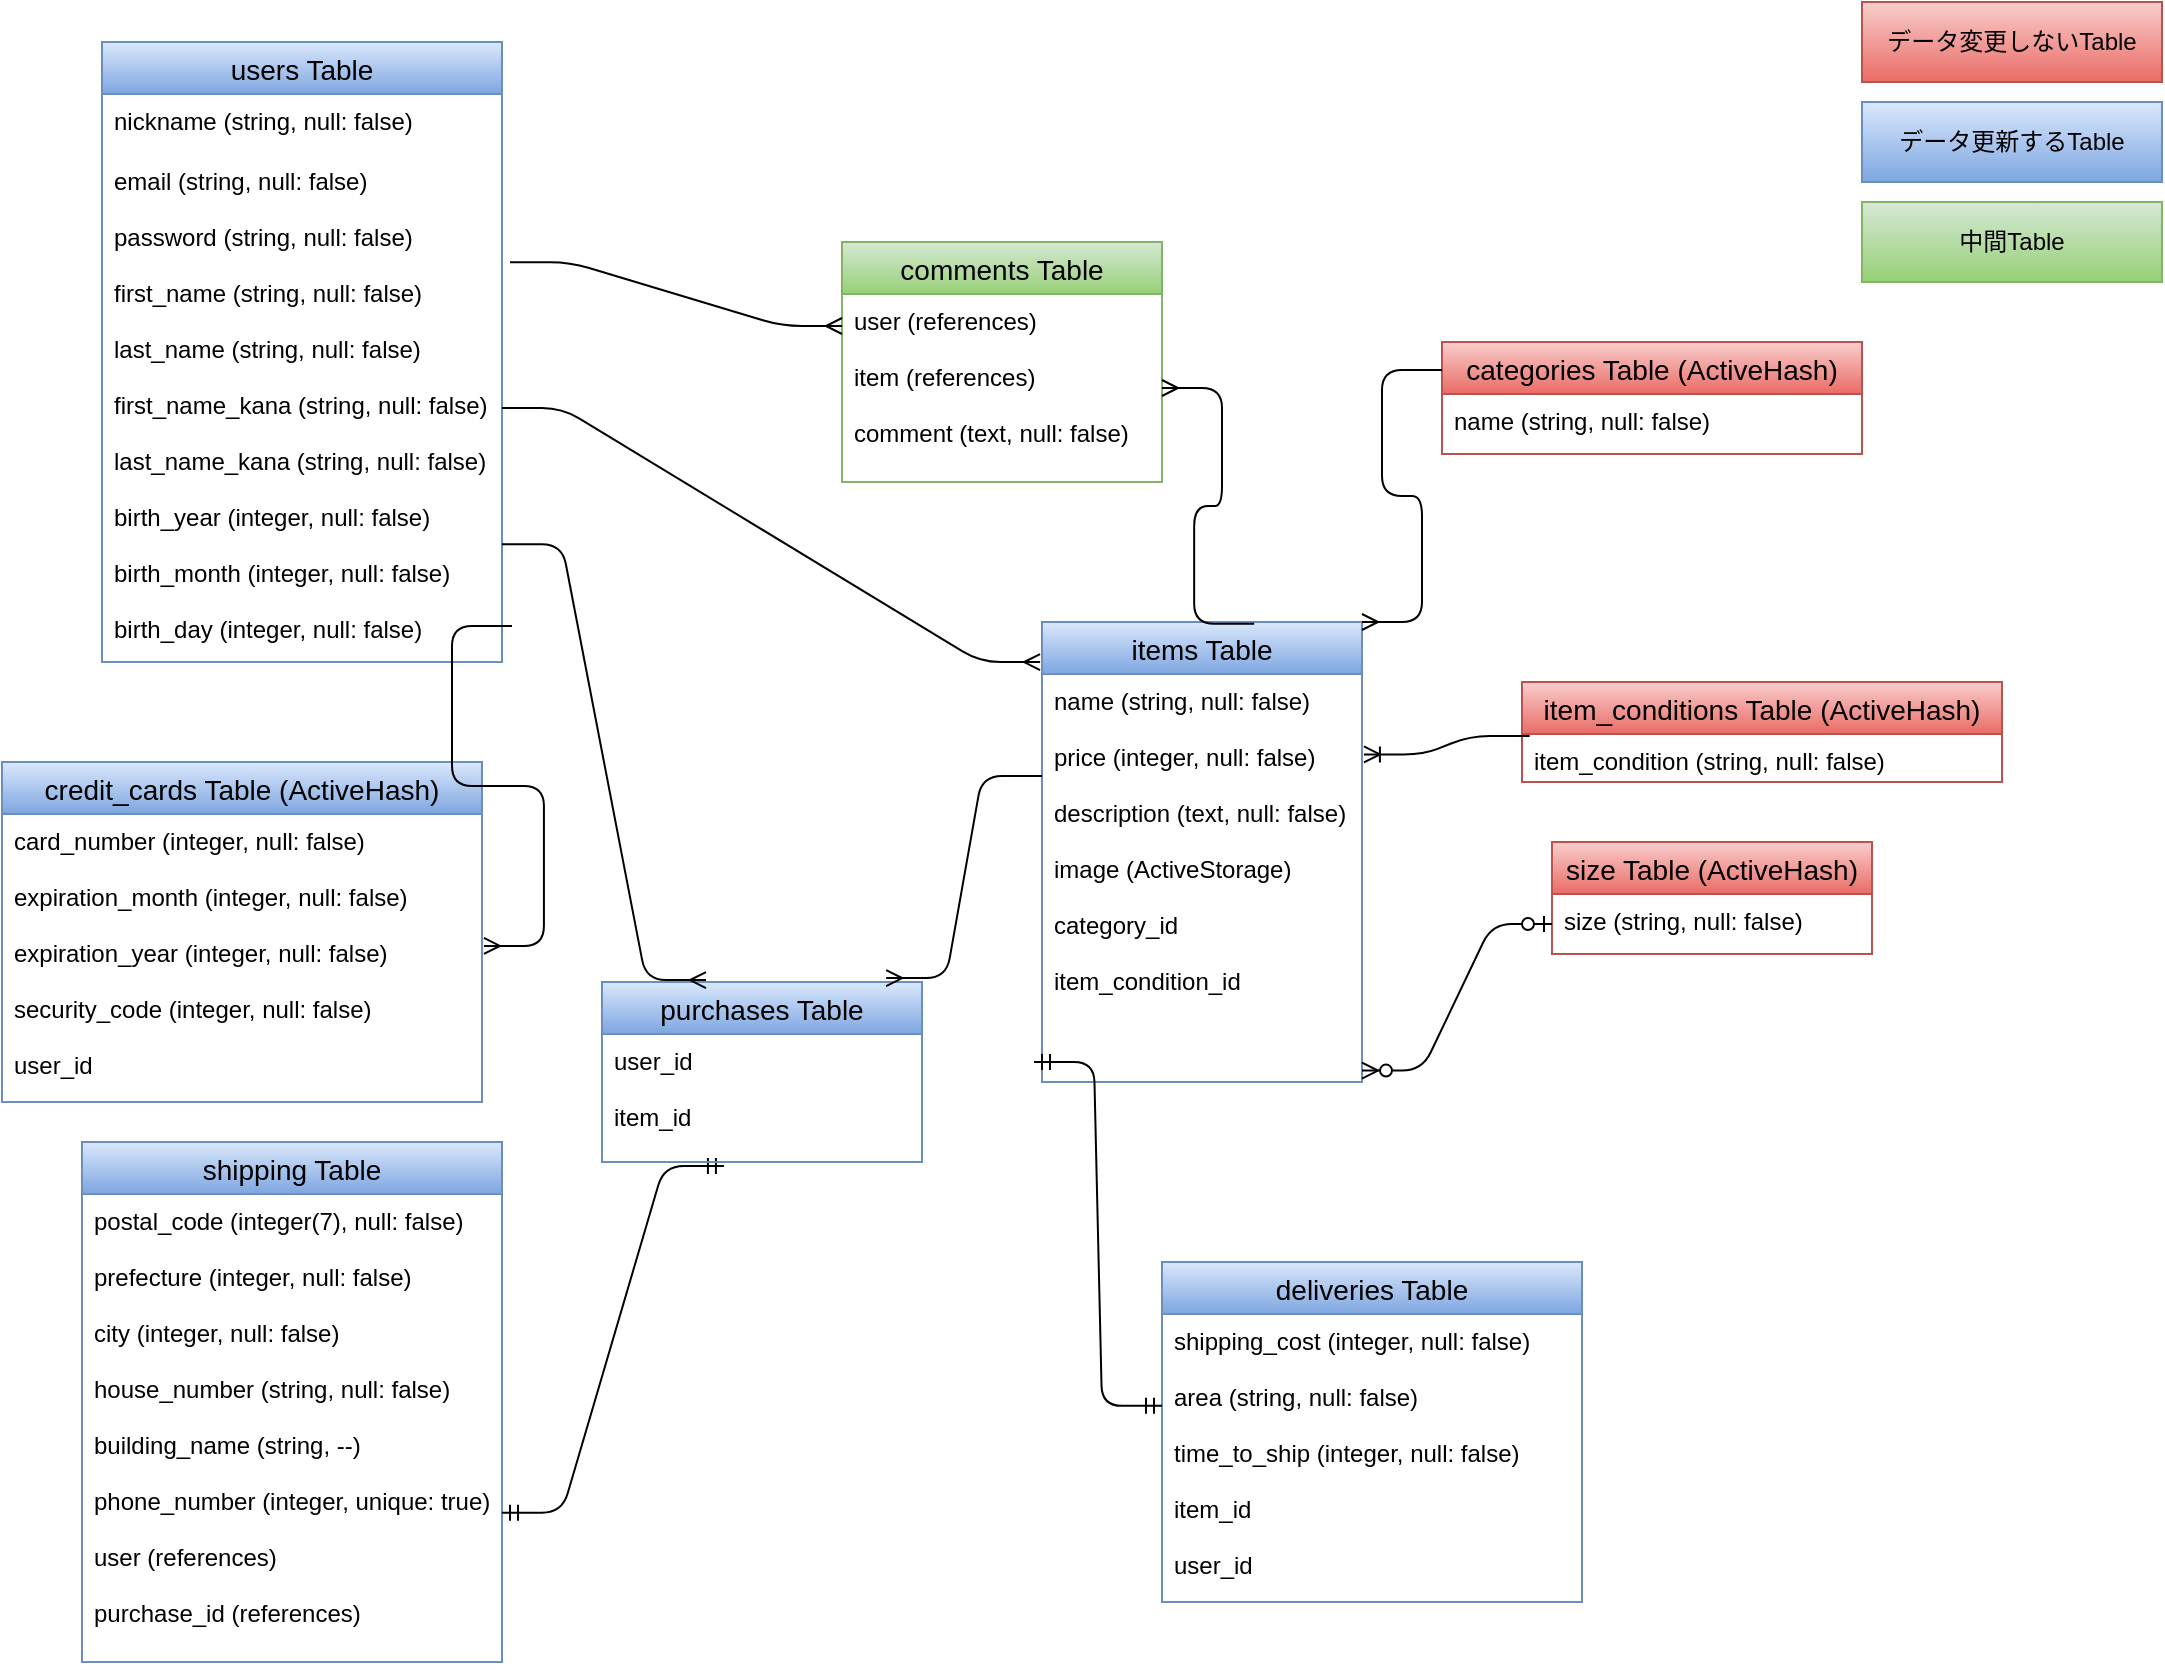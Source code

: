 <mxfile version="13.10.0" type="embed">
    <diagram id="X_GIdvawd6Lpmp83fjYa" name="ページ1">
        <mxGraphModel dx="1208" dy="860" grid="1" gridSize="10" guides="1" tooltips="1" connect="1" arrows="1" fold="1" page="1" pageScale="1" pageWidth="850" pageHeight="1100" math="0" shadow="0">
            <root>
                <mxCell id="0"/>
                <mxCell id="1" parent="0"/>
                <mxCell id="19" value="users Table" style="swimlane;fontStyle=0;childLayout=stackLayout;horizontal=1;startSize=26;horizontalStack=0;resizeParent=1;resizeParentMax=0;resizeLast=0;collapsible=1;marginBottom=0;align=center;fontSize=14;strokeColor=#6c8ebf;gradientColor=#7ea6e0;fillColor=#dae8fc;" parent="1" vertex="1">
                    <mxGeometry x="70" y="50" width="200" height="310" as="geometry"/>
                </mxCell>
                <mxCell id="20" value="nickname (string, null: false)" style="text;strokeColor=none;fillColor=none;spacingLeft=4;spacingRight=4;overflow=hidden;rotatable=0;points=[[0,0.5],[1,0.5]];portConstraint=eastwest;fontSize=12;" parent="19" vertex="1">
                    <mxGeometry y="26" width="200" height="30" as="geometry"/>
                </mxCell>
                <mxCell id="22" value="email (string, null: false)&#10;&#10;password (string, null: false)&#10;&#10;first_name (string, null: false)&#10;&#10;last_name (string, null: false)&#10;&#10;first_name_kana (string, null: false)&#10;&#10;last_name_kana (string, null: false)&#10;&#10;birth_year (integer, null: false)&#10;&#10;birth_month (integer, null: false)&#10;&#10;birth_day (integer, null: false)&#10;&#10;" style="text;strokeColor=none;fillColor=none;spacingLeft=4;spacingRight=4;overflow=hidden;rotatable=0;points=[[0,0.5],[1,0.5]];portConstraint=eastwest;fontSize=12;" parent="19" vertex="1">
                    <mxGeometry y="56" width="200" height="254" as="geometry"/>
                </mxCell>
                <mxCell id="23" value="items Table" style="swimlane;fontStyle=0;childLayout=stackLayout;horizontal=1;startSize=26;horizontalStack=0;resizeParent=1;resizeParentMax=0;resizeLast=0;collapsible=1;marginBottom=0;align=center;fontSize=14;strokeColor=#6c8ebf;gradientColor=#7ea6e0;fillColor=#dae8fc;" parent="1" vertex="1">
                    <mxGeometry x="540" y="340" width="160" height="230" as="geometry"/>
                </mxCell>
                <mxCell id="24" value="name (string, null: false)&#10;&#10;price (integer, null: false)&#10;&#10;description (text, null: false)&#10;&#10;image (ActiveStorage)&#10;&#10;category_id&#10;&#10;item_condition_id&#10;&#10;&#10;&#10;&#10;&#10;&#10;&#10;" style="text;strokeColor=none;fillColor=none;spacingLeft=4;spacingRight=4;overflow=hidden;rotatable=0;points=[[0,0.5],[1,0.5]];portConstraint=eastwest;fontSize=12;" parent="23" vertex="1">
                    <mxGeometry y="26" width="160" height="204" as="geometry"/>
                </mxCell>
                <mxCell id="32" value="item_conditions Table (ActiveHash)" style="swimlane;fontStyle=0;childLayout=stackLayout;horizontal=1;startSize=26;horizontalStack=0;resizeParent=1;resizeParentMax=0;resizeLast=0;collapsible=1;marginBottom=0;align=center;fontSize=14;fillColor=#f8cecc;gradientColor=#ea6b66;strokeColor=#b85450;" parent="1" vertex="1">
                    <mxGeometry x="780" y="370" width="240" height="50" as="geometry"/>
                </mxCell>
                <mxCell id="35" value="item_condition (string, null: false)" style="text;strokeColor=none;fillColor=none;spacingLeft=4;spacingRight=4;overflow=hidden;rotatable=0;points=[[0,0.5],[1,0.5]];portConstraint=eastwest;fontSize=12;" parent="32" vertex="1">
                    <mxGeometry y="26" width="240" height="24" as="geometry"/>
                </mxCell>
                <mxCell id="36" value="" style="edgeStyle=entityRelationEdgeStyle;fontSize=12;html=1;endArrow=ERoneToMany;entryX=1.006;entryY=0.197;entryDx=0;entryDy=0;entryPerimeter=0;exitX=0.016;exitY=0.042;exitDx=0;exitDy=0;exitPerimeter=0;" parent="1" source="35" target="24" edge="1">
                    <mxGeometry width="100" height="100" relative="1" as="geometry">
                        <mxPoint x="701" y="360" as="sourcePoint"/>
                        <mxPoint x="704" y="343" as="targetPoint"/>
                    </mxGeometry>
                </mxCell>
                <mxCell id="45" value="" style="edgeStyle=entityRelationEdgeStyle;fontSize=12;html=1;endArrow=ERmany;entryX=-0.006;entryY=0.087;entryDx=0;entryDy=0;entryPerimeter=0;" parent="1" source="22" edge="1" target="23">
                    <mxGeometry width="100" height="100" relative="1" as="geometry">
                        <mxPoint x="470" y="510" as="sourcePoint"/>
                        <mxPoint x="530" y="358" as="targetPoint"/>
                    </mxGeometry>
                </mxCell>
                <mxCell id="46" value="shipping Table" style="swimlane;fontStyle=0;childLayout=stackLayout;horizontal=1;startSize=26;horizontalStack=0;resizeParent=1;resizeParentMax=0;resizeLast=0;collapsible=1;marginBottom=0;align=center;fontSize=14;strokeColor=#6c8ebf;gradientColor=#7ea6e0;fillColor=#dae8fc;" parent="1" vertex="1">
                    <mxGeometry x="60" y="600" width="210" height="260" as="geometry"/>
                </mxCell>
                <mxCell id="47" value="postal_code (integer(7), null: false)&#10;&#10;prefecture (integer, null: false)&#10;&#10;city (integer, null: false)&#10;&#10;house_number (string, null: false)&#10;&#10;building_name (string, --)&#10;&#10;phone_number (integer, unique: true)&#10;&#10;user (references)&#10;&#10;purchase_id (references)&#10;&#10;" style="text;strokeColor=none;fillColor=none;spacingLeft=4;spacingRight=4;overflow=hidden;rotatable=0;points=[[0,0.5],[1,0.5]];portConstraint=eastwest;fontSize=12;" parent="46" vertex="1">
                    <mxGeometry y="26" width="210" height="234" as="geometry"/>
                </mxCell>
                <mxCell id="54" value="size Table (ActiveHash)" style="swimlane;fontStyle=0;childLayout=stackLayout;horizontal=1;startSize=26;horizontalStack=0;resizeParent=1;resizeParentMax=0;resizeLast=0;collapsible=1;marginBottom=0;align=center;fontSize=14;strokeColor=#b85450;gradientColor=#ea6b66;fillColor=#f8cecc;" parent="1" vertex="1">
                    <mxGeometry x="795" y="450" width="160" height="56" as="geometry"/>
                </mxCell>
                <mxCell id="55" value="size (string, null: false)" style="text;strokeColor=none;fillColor=none;spacingLeft=4;spacingRight=4;overflow=hidden;rotatable=0;points=[[0,0.5],[1,0.5]];portConstraint=eastwest;fontSize=12;" parent="54" vertex="1">
                    <mxGeometry y="26" width="160" height="30" as="geometry"/>
                </mxCell>
                <mxCell id="58" value="categories Table (ActiveHash)" style="swimlane;fontStyle=0;childLayout=stackLayout;horizontal=1;startSize=26;horizontalStack=0;resizeParent=1;resizeParentMax=0;resizeLast=0;collapsible=1;marginBottom=0;align=center;fontSize=14;strokeColor=#b85450;gradientColor=#ea6b66;fillColor=#f8cecc;" parent="1" vertex="1">
                    <mxGeometry x="740" y="200" width="210" height="56" as="geometry"/>
                </mxCell>
                <mxCell id="60" value="name (string, null: false)&#10;" style="text;strokeColor=none;fillColor=none;spacingLeft=4;spacingRight=4;overflow=hidden;rotatable=0;points=[[0,0.5],[1,0.5]];portConstraint=eastwest;fontSize=12;" parent="1" vertex="1">
                    <mxGeometry x="740" y="226" width="210" height="30" as="geometry"/>
                </mxCell>
                <mxCell id="66" value="" style="edgeStyle=entityRelationEdgeStyle;fontSize=12;html=1;endArrow=ERmany;exitX=0;exitY=0.25;exitDx=0;exitDy=0;entryX=1;entryY=0;entryDx=0;entryDy=0;" parent="1" source="58" target="23" edge="1">
                    <mxGeometry width="100" height="100" relative="1" as="geometry">
                        <mxPoint x="470" y="510" as="sourcePoint"/>
                        <mxPoint x="720" y="330" as="targetPoint"/>
                    </mxGeometry>
                </mxCell>
                <mxCell id="67" value="データ変更しないTable" style="whiteSpace=wrap;html=1;align=center;strokeColor=#b85450;gradientColor=#ea6b66;fillColor=#f8cecc;" parent="1" vertex="1">
                    <mxGeometry x="950" y="30" width="150" height="40" as="geometry"/>
                </mxCell>
                <mxCell id="68" value="データ更新するTable" style="whiteSpace=wrap;html=1;align=center;strokeColor=#6c8ebf;gradientColor=#7ea6e0;fillColor=#dae8fc;" parent="1" vertex="1">
                    <mxGeometry x="950" y="80" width="150" height="40" as="geometry"/>
                </mxCell>
                <mxCell id="69" value="comments Table" style="swimlane;fontStyle=0;childLayout=stackLayout;horizontal=1;startSize=26;horizontalStack=0;resizeParent=1;resizeParentMax=0;resizeLast=0;collapsible=1;marginBottom=0;align=center;fontSize=14;strokeColor=#82b366;gradientColor=#97d077;fillColor=#d5e8d4;" parent="1" vertex="1">
                    <mxGeometry x="440" y="150" width="160" height="120" as="geometry"/>
                </mxCell>
                <mxCell id="70" value="user (references)&#10;&#10;item (references)&#10;&#10;comment (text, null: false)&#10;" style="text;strokeColor=none;fillColor=none;spacingLeft=4;spacingRight=4;overflow=hidden;rotatable=0;points=[[0,0.5],[1,0.5]];portConstraint=eastwest;fontSize=12;" parent="69" vertex="1">
                    <mxGeometry y="26" width="160" height="94" as="geometry"/>
                </mxCell>
                <mxCell id="74" value="" style="edgeStyle=entityRelationEdgeStyle;fontSize=12;html=1;endArrow=ERmany;exitX=1.02;exitY=0.213;exitDx=0;exitDy=0;exitPerimeter=0;" parent="1" edge="1" source="22">
                    <mxGeometry width="100" height="100" relative="1" as="geometry">
                        <mxPoint x="400" y="300" as="sourcePoint"/>
                        <mxPoint x="440" y="192" as="targetPoint"/>
                    </mxGeometry>
                </mxCell>
                <mxCell id="75" value="" style="edgeStyle=entityRelationEdgeStyle;fontSize=12;html=1;endArrow=ERmany;exitX=0.663;exitY=0.004;exitDx=0;exitDy=0;exitPerimeter=0;" parent="1" source="23" target="70" edge="1">
                    <mxGeometry width="100" height="100" relative="1" as="geometry">
                        <mxPoint x="620" y="270" as="sourcePoint"/>
                        <mxPoint x="570" y="410" as="targetPoint"/>
                    </mxGeometry>
                </mxCell>
                <mxCell id="77" value="中間Table" style="whiteSpace=wrap;html=1;align=center;strokeColor=#82b366;gradientColor=#97d077;fillColor=#d5e8d4;" parent="1" vertex="1">
                    <mxGeometry x="950" y="130" width="150" height="40" as="geometry"/>
                </mxCell>
                <mxCell id="85" value="" style="edgeStyle=entityRelationEdgeStyle;fontSize=12;html=1;endArrow=ERzeroToMany;startArrow=ERzeroToOne;entryX=1;entryY=0.972;entryDx=0;entryDy=0;entryPerimeter=0;exitX=0;exitY=0.5;exitDx=0;exitDy=0;" parent="1" source="55" target="24" edge="1">
                    <mxGeometry width="100" height="100" relative="1" as="geometry">
                        <mxPoint x="640" y="670" as="sourcePoint"/>
                        <mxPoint x="740" y="570" as="targetPoint"/>
                    </mxGeometry>
                </mxCell>
                <mxCell id="86" value="deliveries Table" style="swimlane;fontStyle=0;childLayout=stackLayout;horizontal=1;startSize=26;horizontalStack=0;resizeParent=1;resizeParentMax=0;resizeLast=0;collapsible=1;marginBottom=0;align=center;fontSize=14;gradientColor=#7ea6e0;fillColor=#dae8fc;strokeColor=#6c8ebf;" vertex="1" parent="1">
                    <mxGeometry x="600" y="660" width="210" height="170" as="geometry"/>
                </mxCell>
                <mxCell id="87" value="shipping_cost (integer, null: false)&#10;&#10;area (string, null: false)&#10;&#10;time_to_ship (integer, null: false)&#10;&#10;item_id&#10;&#10;user_id&#10;&#10;" style="text;strokeColor=none;fillColor=none;spacingLeft=4;spacingRight=4;overflow=hidden;rotatable=0;points=[[0,0.5],[1,0.5]];portConstraint=eastwest;fontSize=12;" vertex="1" parent="86">
                    <mxGeometry y="26" width="210" height="144" as="geometry"/>
                </mxCell>
                <mxCell id="89" value="" style="edgeStyle=entityRelationEdgeStyle;fontSize=12;html=1;endArrow=ERmandOne;startArrow=ERmandOne;entryX=-0.025;entryY=0.951;entryDx=0;entryDy=0;entryPerimeter=0;exitX=0;exitY=0.319;exitDx=0;exitDy=0;exitPerimeter=0;" edge="1" parent="1" source="87" target="24">
                    <mxGeometry width="100" height="100" relative="1" as="geometry">
                        <mxPoint x="520" y="694" as="sourcePoint"/>
                        <mxPoint x="520" y="460" as="targetPoint"/>
                    </mxGeometry>
                </mxCell>
                <mxCell id="92" value="" style="edgeStyle=entityRelationEdgeStyle;fontSize=12;html=1;endArrow=ERmandOne;startArrow=ERmandOne;exitX=1;exitY=0.681;exitDx=0;exitDy=0;exitPerimeter=0;entryX=0.381;entryY=1.031;entryDx=0;entryDy=0;entryPerimeter=0;" edge="1" parent="1" source="47" target="99">
                    <mxGeometry width="100" height="100" relative="1" as="geometry">
                        <mxPoint x="230" y="803" as="sourcePoint"/>
                        <mxPoint x="330" y="703" as="targetPoint"/>
                    </mxGeometry>
                </mxCell>
                <mxCell id="93" value="credit_cards Table (ActiveHash)" style="swimlane;fontStyle=0;childLayout=stackLayout;horizontal=1;startSize=26;horizontalStack=0;resizeParent=1;resizeParentMax=0;resizeLast=0;collapsible=1;marginBottom=0;align=center;fontSize=14;strokeColor=#6c8ebf;gradientColor=#7ea6e0;fillColor=#dae8fc;" vertex="1" parent="1">
                    <mxGeometry x="20" y="410" width="240" height="170" as="geometry"/>
                </mxCell>
                <mxCell id="94" value="card_number (integer, null: false)&#10;&#10;expiration_month (integer, null: false)&#10;&#10;expiration_year (integer, null: false)&#10;&#10;security_code (integer, null: false)&#10;&#10;user_id" style="text;strokeColor=none;fillColor=none;spacingLeft=4;spacingRight=4;overflow=hidden;rotatable=0;points=[[0,0.5],[1,0.5]];portConstraint=eastwest;fontSize=12;" vertex="1" parent="93">
                    <mxGeometry y="26" width="240" height="144" as="geometry"/>
                </mxCell>
                <mxCell id="97" value="" style="edgeStyle=entityRelationEdgeStyle;fontSize=12;html=1;endArrow=ERmany;exitX=1.025;exitY=0.929;exitDx=0;exitDy=0;exitPerimeter=0;entryX=1.004;entryY=0.458;entryDx=0;entryDy=0;entryPerimeter=0;" edge="1" parent="1" source="22" target="94">
                    <mxGeometry width="100" height="100" relative="1" as="geometry">
                        <mxPoint x="290" y="400" as="sourcePoint"/>
                        <mxPoint x="350" y="480" as="targetPoint"/>
                    </mxGeometry>
                </mxCell>
                <mxCell id="98" value="purchases Table" style="swimlane;fontStyle=0;childLayout=stackLayout;horizontal=1;startSize=26;horizontalStack=0;resizeParent=1;resizeParentMax=0;resizeLast=0;collapsible=1;marginBottom=0;align=center;fontSize=14;strokeColor=#6c8ebf;gradientColor=#7ea6e0;fillColor=#dae8fc;" vertex="1" parent="1">
                    <mxGeometry x="320" y="520" width="160" height="90" as="geometry"/>
                </mxCell>
                <mxCell id="99" value="user_id&#10;&#10;item_id" style="text;strokeColor=none;fillColor=none;spacingLeft=4;spacingRight=4;overflow=hidden;rotatable=0;points=[[0,0.5],[1,0.5]];portConstraint=eastwest;fontSize=12;" vertex="1" parent="98">
                    <mxGeometry y="26" width="160" height="64" as="geometry"/>
                </mxCell>
                <mxCell id="102" value="" style="edgeStyle=entityRelationEdgeStyle;fontSize=12;html=1;endArrow=ERmany;entryX=0.325;entryY=-0.011;entryDx=0;entryDy=0;entryPerimeter=0;exitX=1;exitY=0.768;exitDx=0;exitDy=0;exitPerimeter=0;" edge="1" parent="1" source="22" target="98">
                    <mxGeometry width="100" height="100" relative="1" as="geometry">
                        <mxPoint x="290" y="300" as="sourcePoint"/>
                        <mxPoint x="539.04" y="427.01" as="targetPoint"/>
                    </mxGeometry>
                </mxCell>
                <mxCell id="103" value="" style="edgeStyle=entityRelationEdgeStyle;fontSize=12;html=1;endArrow=ERmany;entryX=0.888;entryY=-0.022;entryDx=0;entryDy=0;entryPerimeter=0;exitX=0;exitY=0.25;exitDx=0;exitDy=0;exitPerimeter=0;" edge="1" parent="1" source="24" target="98">
                    <mxGeometry width="100" height="100" relative="1" as="geometry">
                        <mxPoint x="310" y="253" as="sourcePoint"/>
                        <mxPoint x="559.04" y="380.01" as="targetPoint"/>
                    </mxGeometry>
                </mxCell>
            </root>
        </mxGraphModel>
    </diagram>
</mxfile>